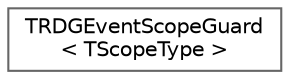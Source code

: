 digraph "Graphical Class Hierarchy"
{
 // INTERACTIVE_SVG=YES
 // LATEX_PDF_SIZE
  bgcolor="transparent";
  edge [fontname=Helvetica,fontsize=10,labelfontname=Helvetica,labelfontsize=10];
  node [fontname=Helvetica,fontsize=10,shape=box,height=0.2,width=0.4];
  rankdir="LR";
  Node0 [id="Node000000",label="TRDGEventScopeGuard\l\< TScopeType \>",height=0.2,width=0.4,color="grey40", fillcolor="white", style="filled",URL="$d7/d92/classTRDGEventScopeGuard.html",tooltip=" "];
}
